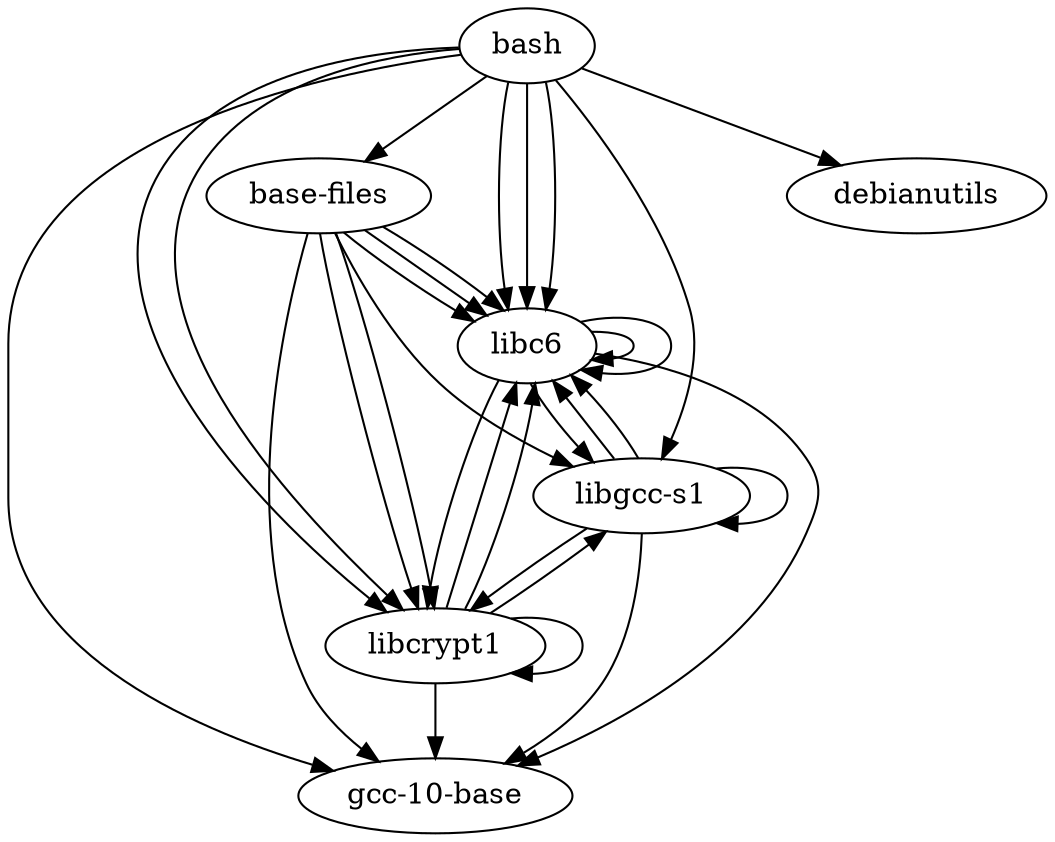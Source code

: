 // Dependency graph for bash
digraph {
	bash -> "base-files"
	"base-files" -> libc6
	libc6 -> "libgcc-s1"
	"libgcc-s1" -> "gcc-10-base"
	"libgcc-s1" -> libc6
	"libgcc-s1" -> "libgcc-s1"
	"libgcc-s1" -> libcrypt1
	libcrypt1 -> libc6
	libcrypt1 -> "libgcc-s1"
	libcrypt1 -> libcrypt1
	libcrypt1 -> "gcc-10-base"
	libcrypt1 -> libc6
	"libgcc-s1" -> libc6
	libc6 -> libcrypt1
	libc6 -> "gcc-10-base"
	libc6 -> libc6
	libc6 -> libc6
	"base-files" -> libcrypt1
	"base-files" -> "libgcc-s1"
	"base-files" -> libcrypt1
	"base-files" -> "gcc-10-base"
	"base-files" -> libc6
	"base-files" -> libc6
	bash -> debianutils
	bash -> libc6
	bash -> libcrypt1
	bash -> "libgcc-s1"
	bash -> libcrypt1
	bash -> "gcc-10-base"
	bash -> libc6
	bash -> libc6
}
